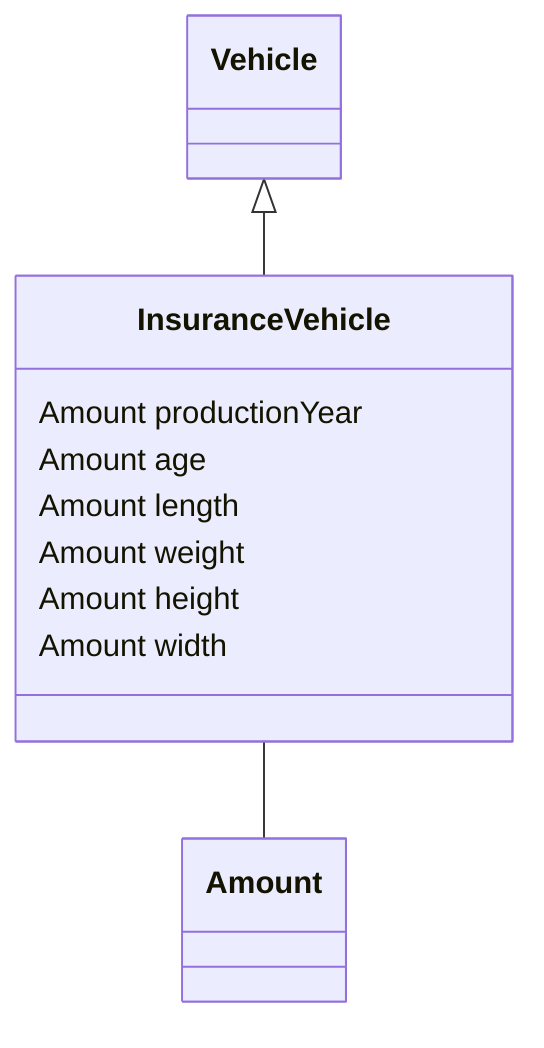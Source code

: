 classDiagram
  InsuranceVehicle -- Amount


Vehicle <|-- InsuranceVehicle
class InsuranceVehicle {

  Amount productionYear
  Amount age
  Amount length
  Amount weight
  Amount height
  Amount width

}